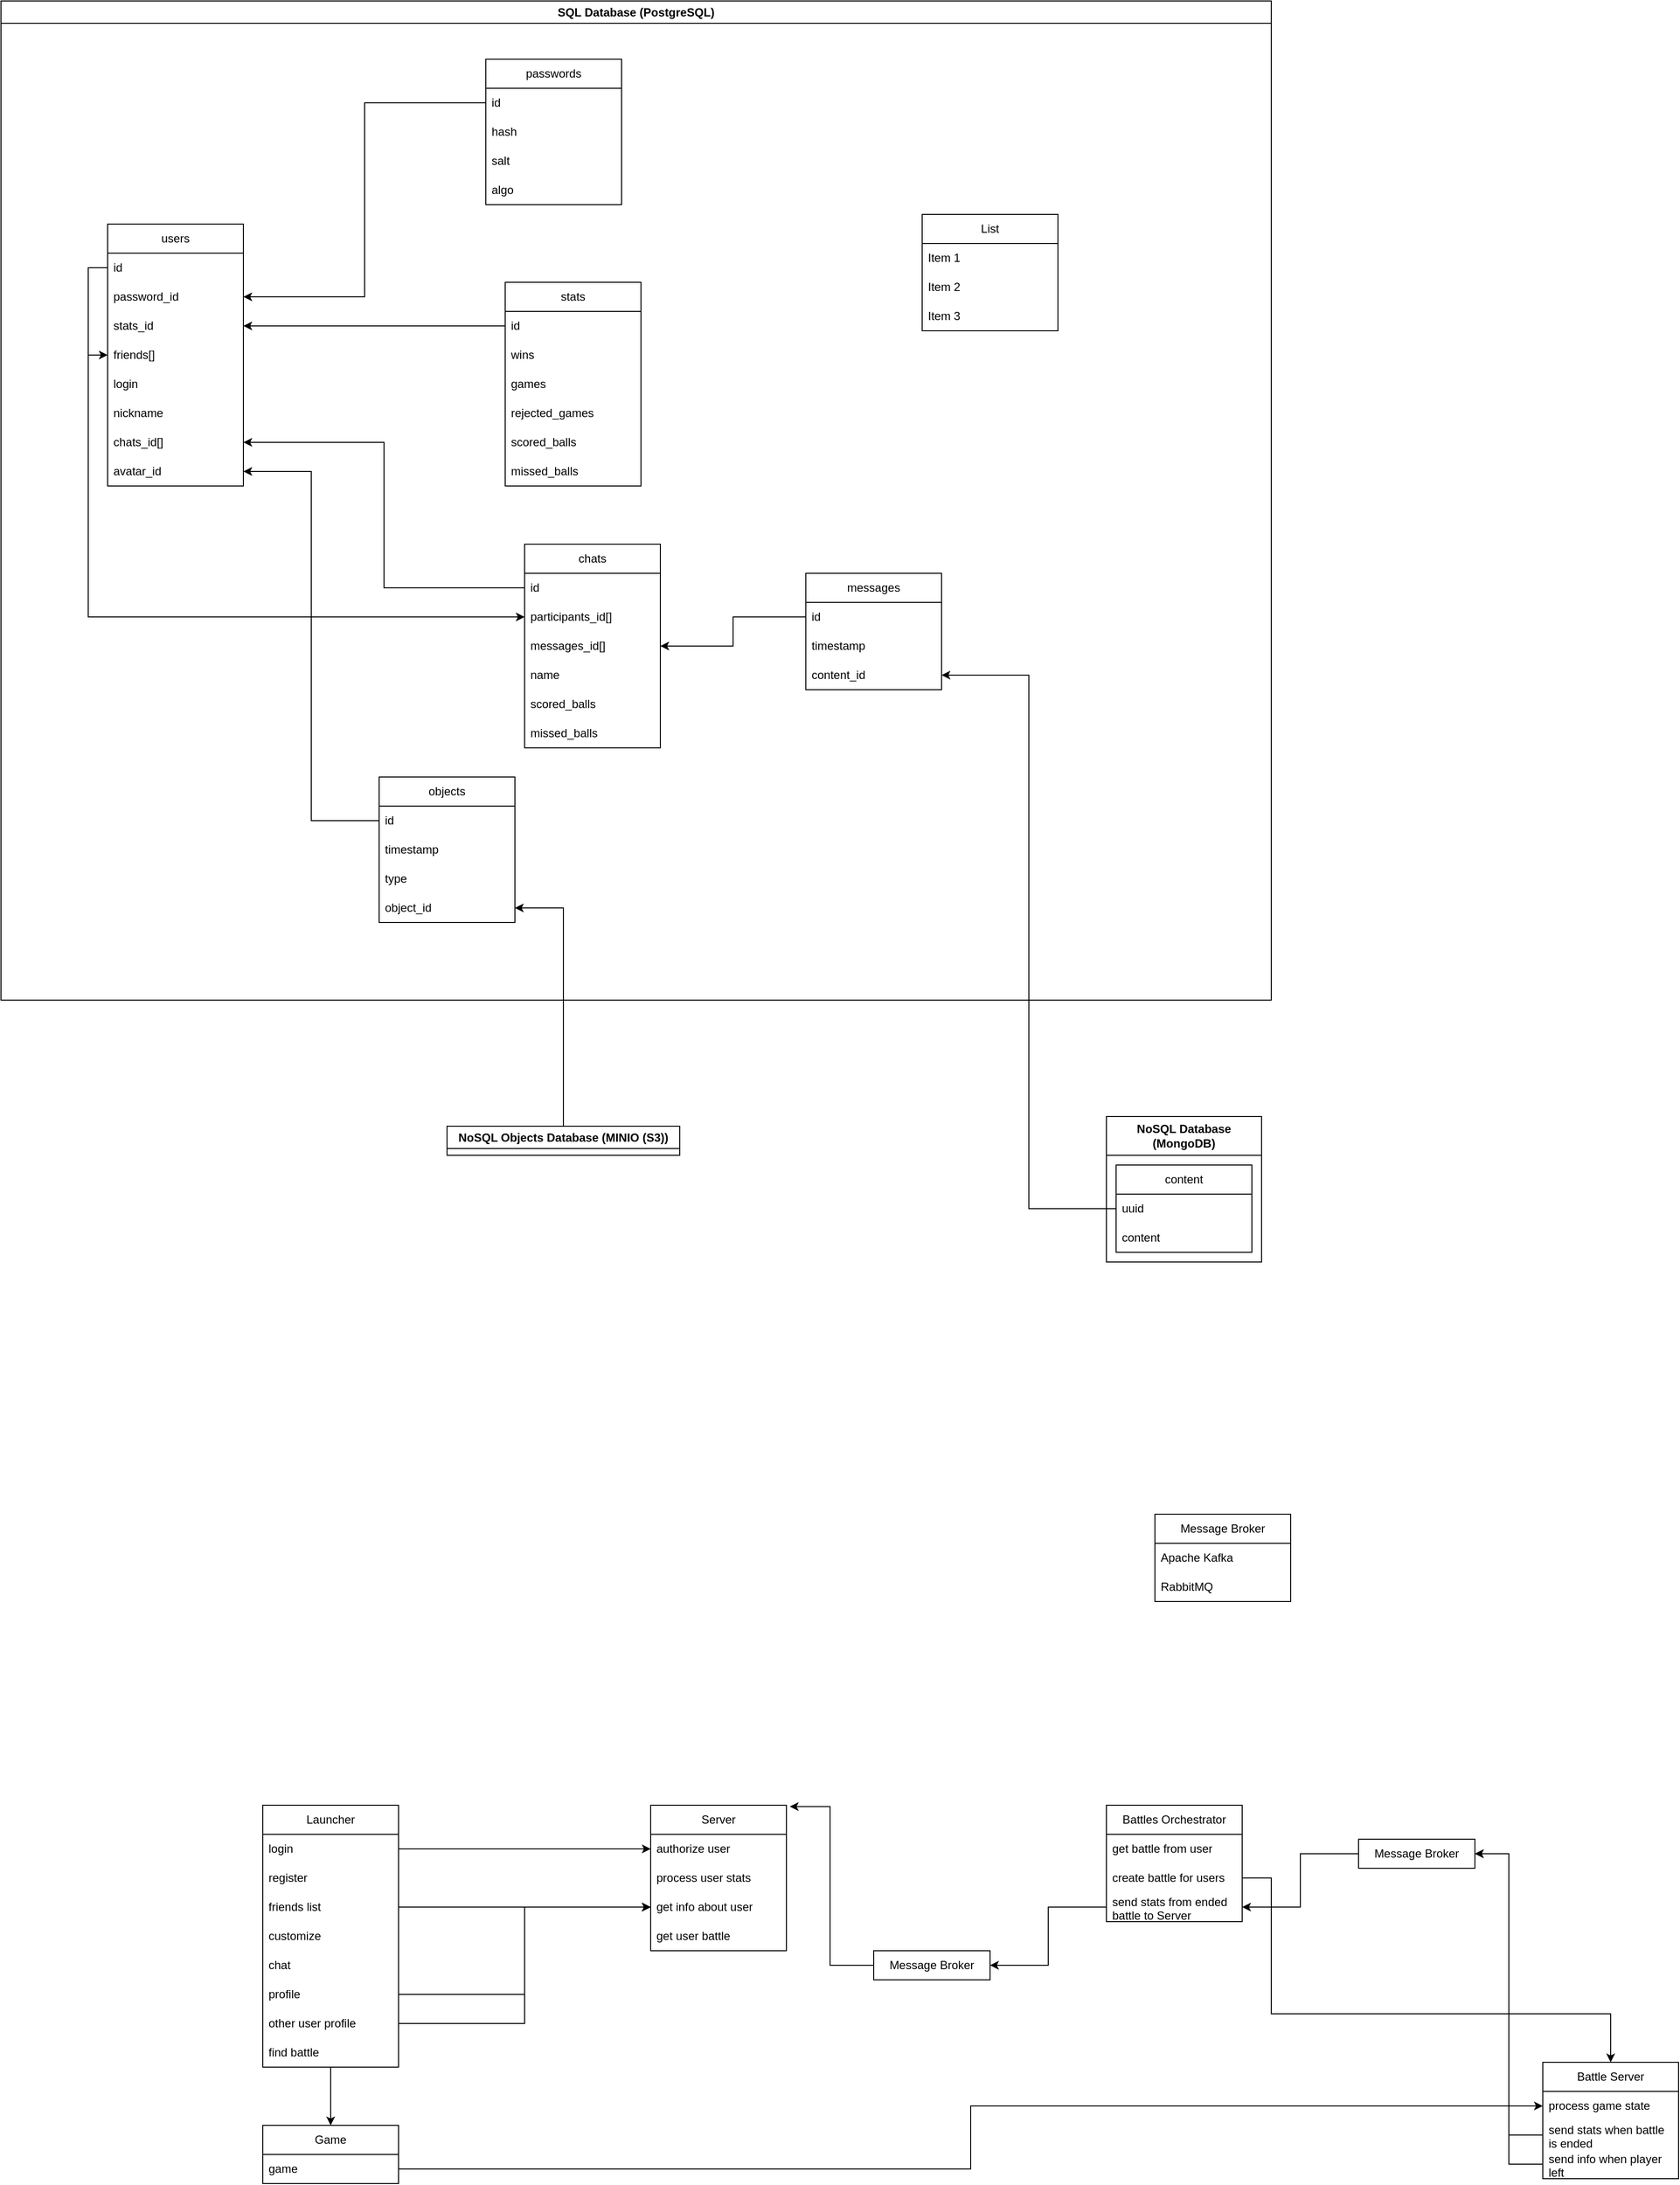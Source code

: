 <mxfile version="22.1.2" type="device">
  <diagram id="R2lEEEUBdFMjLlhIrx00" name="Page-1">
    <mxGraphModel dx="1510" dy="3443" grid="1" gridSize="10" guides="1" tooltips="1" connect="1" arrows="1" fold="1" page="1" pageScale="1" pageWidth="850" pageHeight="1100" math="0" shadow="0" extFonts="Permanent Marker^https://fonts.googleapis.com/css?family=Permanent+Marker">
      <root>
        <mxCell id="0" />
        <mxCell id="1" parent="0" />
        <mxCell id="B-NPY96xPKwlOINnDsJd-85" style="edgeStyle=orthogonalEdgeStyle;rounded=0;orthogonalLoop=1;jettySize=auto;html=1;entryX=0.5;entryY=0;entryDx=0;entryDy=0;" parent="1" source="B-NPY96xPKwlOINnDsJd-5" target="B-NPY96xPKwlOINnDsJd-46" edge="1">
          <mxGeometry relative="1" as="geometry" />
        </mxCell>
        <mxCell id="B-NPY96xPKwlOINnDsJd-5" value="Launcher" style="swimlane;fontStyle=0;childLayout=stackLayout;horizontal=1;startSize=30;horizontalStack=0;resizeParent=1;resizeParentMax=0;resizeLast=0;collapsible=1;marginBottom=0;whiteSpace=wrap;html=1;" parent="1" vertex="1">
          <mxGeometry x="160" y="350" width="140" height="270" as="geometry" />
        </mxCell>
        <mxCell id="B-NPY96xPKwlOINnDsJd-6" value="login" style="text;strokeColor=none;fillColor=none;align=left;verticalAlign=middle;spacingLeft=4;spacingRight=4;overflow=hidden;points=[[0,0.5],[1,0.5]];portConstraint=eastwest;rotatable=0;whiteSpace=wrap;html=1;" parent="B-NPY96xPKwlOINnDsJd-5" vertex="1">
          <mxGeometry y="30" width="140" height="30" as="geometry" />
        </mxCell>
        <mxCell id="MlNCZuPu-JbahkW_fFTM-1" value="register" style="text;strokeColor=none;fillColor=none;align=left;verticalAlign=middle;spacingLeft=4;spacingRight=4;overflow=hidden;points=[[0,0.5],[1,0.5]];portConstraint=eastwest;rotatable=0;whiteSpace=wrap;html=1;" parent="B-NPY96xPKwlOINnDsJd-5" vertex="1">
          <mxGeometry y="60" width="140" height="30" as="geometry" />
        </mxCell>
        <mxCell id="B-NPY96xPKwlOINnDsJd-7" value="friends list" style="text;strokeColor=none;fillColor=none;align=left;verticalAlign=middle;spacingLeft=4;spacingRight=4;overflow=hidden;points=[[0,0.5],[1,0.5]];portConstraint=eastwest;rotatable=0;whiteSpace=wrap;html=1;" parent="B-NPY96xPKwlOINnDsJd-5" vertex="1">
          <mxGeometry y="90" width="140" height="30" as="geometry" />
        </mxCell>
        <mxCell id="B-NPY96xPKwlOINnDsJd-8" value="customize" style="text;strokeColor=none;fillColor=none;align=left;verticalAlign=middle;spacingLeft=4;spacingRight=4;overflow=hidden;points=[[0,0.5],[1,0.5]];portConstraint=eastwest;rotatable=0;whiteSpace=wrap;html=1;" parent="B-NPY96xPKwlOINnDsJd-5" vertex="1">
          <mxGeometry y="120" width="140" height="30" as="geometry" />
        </mxCell>
        <mxCell id="B-NPY96xPKwlOINnDsJd-21" value="chat" style="text;strokeColor=none;fillColor=none;align=left;verticalAlign=middle;spacingLeft=4;spacingRight=4;overflow=hidden;points=[[0,0.5],[1,0.5]];portConstraint=eastwest;rotatable=0;whiteSpace=wrap;html=1;" parent="B-NPY96xPKwlOINnDsJd-5" vertex="1">
          <mxGeometry y="150" width="140" height="30" as="geometry" />
        </mxCell>
        <mxCell id="B-NPY96xPKwlOINnDsJd-22" value="profile" style="text;strokeColor=none;fillColor=none;align=left;verticalAlign=middle;spacingLeft=4;spacingRight=4;overflow=hidden;points=[[0,0.5],[1,0.5]];portConstraint=eastwest;rotatable=0;whiteSpace=wrap;html=1;" parent="B-NPY96xPKwlOINnDsJd-5" vertex="1">
          <mxGeometry y="180" width="140" height="30" as="geometry" />
        </mxCell>
        <mxCell id="B-NPY96xPKwlOINnDsJd-23" value="other user profile" style="text;strokeColor=none;fillColor=none;align=left;verticalAlign=middle;spacingLeft=4;spacingRight=4;overflow=hidden;points=[[0,0.5],[1,0.5]];portConstraint=eastwest;rotatable=0;whiteSpace=wrap;html=1;" parent="B-NPY96xPKwlOINnDsJd-5" vertex="1">
          <mxGeometry y="210" width="140" height="30" as="geometry" />
        </mxCell>
        <mxCell id="B-NPY96xPKwlOINnDsJd-24" value="find battle" style="text;strokeColor=none;fillColor=none;align=left;verticalAlign=middle;spacingLeft=4;spacingRight=4;overflow=hidden;points=[[0,0.5],[1,0.5]];portConstraint=eastwest;rotatable=0;whiteSpace=wrap;html=1;" parent="B-NPY96xPKwlOINnDsJd-5" vertex="1">
          <mxGeometry y="240" width="140" height="30" as="geometry" />
        </mxCell>
        <mxCell id="B-NPY96xPKwlOINnDsJd-9" value="Server" style="swimlane;fontStyle=0;childLayout=stackLayout;horizontal=1;startSize=30;horizontalStack=0;resizeParent=1;resizeParentMax=0;resizeLast=0;collapsible=1;marginBottom=0;whiteSpace=wrap;html=1;" parent="1" vertex="1">
          <mxGeometry x="560" y="350" width="140" height="150" as="geometry" />
        </mxCell>
        <mxCell id="B-NPY96xPKwlOINnDsJd-10" value="authorize user" style="text;strokeColor=none;fillColor=none;align=left;verticalAlign=middle;spacingLeft=4;spacingRight=4;overflow=hidden;points=[[0,0.5],[1,0.5]];portConstraint=eastwest;rotatable=0;whiteSpace=wrap;html=1;" parent="B-NPY96xPKwlOINnDsJd-9" vertex="1">
          <mxGeometry y="30" width="140" height="30" as="geometry" />
        </mxCell>
        <mxCell id="B-NPY96xPKwlOINnDsJd-11" value="process user stats" style="text;strokeColor=none;fillColor=none;align=left;verticalAlign=middle;spacingLeft=4;spacingRight=4;overflow=hidden;points=[[0,0.5],[1,0.5]];portConstraint=eastwest;rotatable=0;whiteSpace=wrap;html=1;" parent="B-NPY96xPKwlOINnDsJd-9" vertex="1">
          <mxGeometry y="60" width="140" height="30" as="geometry" />
        </mxCell>
        <mxCell id="B-NPY96xPKwlOINnDsJd-12" value="get info about user" style="text;strokeColor=none;fillColor=none;align=left;verticalAlign=middle;spacingLeft=4;spacingRight=4;overflow=hidden;points=[[0,0.5],[1,0.5]];portConstraint=eastwest;rotatable=0;whiteSpace=wrap;html=1;" parent="B-NPY96xPKwlOINnDsJd-9" vertex="1">
          <mxGeometry y="90" width="140" height="30" as="geometry" />
        </mxCell>
        <mxCell id="B-NPY96xPKwlOINnDsJd-38" value="get user battle" style="text;strokeColor=none;fillColor=none;align=left;verticalAlign=middle;spacingLeft=4;spacingRight=4;overflow=hidden;points=[[0,0.5],[1,0.5]];portConstraint=eastwest;rotatable=0;whiteSpace=wrap;html=1;" parent="B-NPY96xPKwlOINnDsJd-9" vertex="1">
          <mxGeometry y="120" width="140" height="30" as="geometry" />
        </mxCell>
        <mxCell id="B-NPY96xPKwlOINnDsJd-13" value="Battles&amp;nbsp;Orchestrator" style="swimlane;fontStyle=0;childLayout=stackLayout;horizontal=1;startSize=30;horizontalStack=0;resizeParent=1;resizeParentMax=0;resizeLast=0;collapsible=1;marginBottom=0;whiteSpace=wrap;html=1;" parent="1" vertex="1">
          <mxGeometry x="1030" y="350" width="140" height="120" as="geometry" />
        </mxCell>
        <mxCell id="B-NPY96xPKwlOINnDsJd-14" value="get battle from user" style="text;strokeColor=none;fillColor=none;align=left;verticalAlign=middle;spacingLeft=4;spacingRight=4;overflow=hidden;points=[[0,0.5],[1,0.5]];portConstraint=eastwest;rotatable=0;whiteSpace=wrap;html=1;" parent="B-NPY96xPKwlOINnDsJd-13" vertex="1">
          <mxGeometry y="30" width="140" height="30" as="geometry" />
        </mxCell>
        <mxCell id="B-NPY96xPKwlOINnDsJd-15" value="create battle for users" style="text;strokeColor=none;fillColor=none;align=left;verticalAlign=middle;spacingLeft=4;spacingRight=4;overflow=hidden;points=[[0,0.5],[1,0.5]];portConstraint=eastwest;rotatable=0;whiteSpace=wrap;html=1;" parent="B-NPY96xPKwlOINnDsJd-13" vertex="1">
          <mxGeometry y="60" width="140" height="30" as="geometry" />
        </mxCell>
        <mxCell id="B-NPY96xPKwlOINnDsJd-16" value="send stats from ended battle to Server" style="text;strokeColor=none;fillColor=none;align=left;verticalAlign=middle;spacingLeft=4;spacingRight=4;overflow=hidden;points=[[0,0.5],[1,0.5]];portConstraint=eastwest;rotatable=0;whiteSpace=wrap;html=1;" parent="B-NPY96xPKwlOINnDsJd-13" vertex="1">
          <mxGeometry y="90" width="140" height="30" as="geometry" />
        </mxCell>
        <mxCell id="B-NPY96xPKwlOINnDsJd-17" value="Battle Server" style="swimlane;fontStyle=0;childLayout=stackLayout;horizontal=1;startSize=30;horizontalStack=0;resizeParent=1;resizeParentMax=0;resizeLast=0;collapsible=1;marginBottom=0;whiteSpace=wrap;html=1;" parent="1" vertex="1">
          <mxGeometry x="1480" y="615" width="140" height="120" as="geometry" />
        </mxCell>
        <mxCell id="B-NPY96xPKwlOINnDsJd-18" value="process game state" style="text;strokeColor=none;fillColor=none;align=left;verticalAlign=middle;spacingLeft=4;spacingRight=4;overflow=hidden;points=[[0,0.5],[1,0.5]];portConstraint=eastwest;rotatable=0;whiteSpace=wrap;html=1;" parent="B-NPY96xPKwlOINnDsJd-17" vertex="1">
          <mxGeometry y="30" width="140" height="30" as="geometry" />
        </mxCell>
        <mxCell id="B-NPY96xPKwlOINnDsJd-19" value="send stats when battle is ended" style="text;strokeColor=none;fillColor=none;align=left;verticalAlign=middle;spacingLeft=4;spacingRight=4;overflow=hidden;points=[[0,0.5],[1,0.5]];portConstraint=eastwest;rotatable=0;whiteSpace=wrap;html=1;" parent="B-NPY96xPKwlOINnDsJd-17" vertex="1">
          <mxGeometry y="60" width="140" height="30" as="geometry" />
        </mxCell>
        <mxCell id="B-NPY96xPKwlOINnDsJd-44" value="send info when player left" style="text;strokeColor=none;fillColor=none;align=left;verticalAlign=middle;spacingLeft=4;spacingRight=4;overflow=hidden;points=[[0,0.5],[1,0.5]];portConstraint=eastwest;rotatable=0;whiteSpace=wrap;html=1;" parent="B-NPY96xPKwlOINnDsJd-17" vertex="1">
          <mxGeometry y="90" width="140" height="30" as="geometry" />
        </mxCell>
        <mxCell id="B-NPY96xPKwlOINnDsJd-32" style="edgeStyle=orthogonalEdgeStyle;rounded=0;orthogonalLoop=1;jettySize=auto;html=1;" parent="1" source="B-NPY96xPKwlOINnDsJd-6" target="B-NPY96xPKwlOINnDsJd-10" edge="1">
          <mxGeometry relative="1" as="geometry" />
        </mxCell>
        <mxCell id="B-NPY96xPKwlOINnDsJd-34" style="edgeStyle=orthogonalEdgeStyle;rounded=0;orthogonalLoop=1;jettySize=auto;html=1;" parent="1" source="B-NPY96xPKwlOINnDsJd-7" target="B-NPY96xPKwlOINnDsJd-12" edge="1">
          <mxGeometry relative="1" as="geometry" />
        </mxCell>
        <mxCell id="B-NPY96xPKwlOINnDsJd-37" style="edgeStyle=orthogonalEdgeStyle;rounded=0;orthogonalLoop=1;jettySize=auto;html=1;" parent="1" source="B-NPY96xPKwlOINnDsJd-23" target="B-NPY96xPKwlOINnDsJd-12" edge="1">
          <mxGeometry relative="1" as="geometry" />
        </mxCell>
        <mxCell id="B-NPY96xPKwlOINnDsJd-41" style="edgeStyle=orthogonalEdgeStyle;rounded=0;orthogonalLoop=1;jettySize=auto;html=1;" parent="1" source="B-NPY96xPKwlOINnDsJd-22" target="B-NPY96xPKwlOINnDsJd-12" edge="1">
          <mxGeometry relative="1" as="geometry" />
        </mxCell>
        <mxCell id="B-NPY96xPKwlOINnDsJd-46" value="Game" style="swimlane;fontStyle=0;childLayout=stackLayout;horizontal=1;startSize=30;horizontalStack=0;resizeParent=1;resizeParentMax=0;resizeLast=0;collapsible=1;marginBottom=0;whiteSpace=wrap;html=1;" parent="1" vertex="1">
          <mxGeometry x="160" y="680" width="140" height="60" as="geometry" />
        </mxCell>
        <mxCell id="B-NPY96xPKwlOINnDsJd-56" value="game" style="text;strokeColor=none;fillColor=none;align=left;verticalAlign=middle;spacingLeft=4;spacingRight=4;overflow=hidden;points=[[0,0.5],[1,0.5]];portConstraint=eastwest;rotatable=0;whiteSpace=wrap;html=1;" parent="B-NPY96xPKwlOINnDsJd-46" vertex="1">
          <mxGeometry y="30" width="140" height="30" as="geometry" />
        </mxCell>
        <mxCell id="B-NPY96xPKwlOINnDsJd-57" style="edgeStyle=orthogonalEdgeStyle;rounded=0;orthogonalLoop=1;jettySize=auto;html=1;" parent="1" source="B-NPY96xPKwlOINnDsJd-56" target="B-NPY96xPKwlOINnDsJd-18" edge="1">
          <mxGeometry relative="1" as="geometry" />
        </mxCell>
        <mxCell id="B-NPY96xPKwlOINnDsJd-88" style="edgeStyle=orthogonalEdgeStyle;rounded=0;orthogonalLoop=1;jettySize=auto;html=1;entryX=1;entryY=0.5;entryDx=0;entryDy=0;exitX=0;exitY=0.5;exitDx=0;exitDy=0;" parent="1" source="B-NPY96xPKwlOINnDsJd-90" target="B-NPY96xPKwlOINnDsJd-16" edge="1">
          <mxGeometry relative="1" as="geometry">
            <mxPoint x="1290" y="387.5" as="sourcePoint" />
          </mxGeometry>
        </mxCell>
        <mxCell id="B-NPY96xPKwlOINnDsJd-72" style="edgeStyle=orthogonalEdgeStyle;rounded=0;orthogonalLoop=1;jettySize=auto;html=1;exitX=0;exitY=0.5;exitDx=0;exitDy=0;entryX=1;entryY=0.5;entryDx=0;entryDy=0;" parent="1" source="B-NPY96xPKwlOINnDsJd-19" target="B-NPY96xPKwlOINnDsJd-90" edge="1">
          <mxGeometry relative="1" as="geometry">
            <mxPoint x="1430.98" y="383.9" as="targetPoint" />
          </mxGeometry>
        </mxCell>
        <mxCell id="B-NPY96xPKwlOINnDsJd-74" style="edgeStyle=orthogonalEdgeStyle;rounded=0;orthogonalLoop=1;jettySize=auto;html=1;exitX=0;exitY=0.5;exitDx=0;exitDy=0;entryX=1;entryY=0.5;entryDx=0;entryDy=0;" parent="1" source="B-NPY96xPKwlOINnDsJd-44" target="B-NPY96xPKwlOINnDsJd-90" edge="1">
          <mxGeometry relative="1" as="geometry">
            <mxPoint x="1430" y="387.5" as="targetPoint" />
          </mxGeometry>
        </mxCell>
        <mxCell id="B-NPY96xPKwlOINnDsJd-87" style="edgeStyle=orthogonalEdgeStyle;rounded=0;orthogonalLoop=1;jettySize=auto;html=1;exitX=1;exitY=0.5;exitDx=0;exitDy=0;entryX=0.5;entryY=0;entryDx=0;entryDy=0;" parent="1" source="B-NPY96xPKwlOINnDsJd-15" target="B-NPY96xPKwlOINnDsJd-17" edge="1">
          <mxGeometry relative="1" as="geometry">
            <Array as="points">
              <mxPoint x="1200" y="425" />
              <mxPoint x="1200" y="565" />
              <mxPoint x="1550" y="565" />
            </Array>
          </mxGeometry>
        </mxCell>
        <mxCell id="B-NPY96xPKwlOINnDsJd-89" value="SQL Database (PostgreSQL)" style="swimlane;whiteSpace=wrap;html=1;" parent="1" vertex="1">
          <mxGeometry x="-110" y="-1510" width="1310" height="1030" as="geometry" />
        </mxCell>
        <mxCell id="B-NPY96xPKwlOINnDsJd-92" value="users" style="swimlane;fontStyle=0;childLayout=stackLayout;horizontal=1;startSize=30;horizontalStack=0;resizeParent=1;resizeParentMax=0;resizeLast=0;collapsible=1;marginBottom=0;whiteSpace=wrap;html=1;" parent="B-NPY96xPKwlOINnDsJd-89" vertex="1">
          <mxGeometry x="110" y="230" width="140" height="270" as="geometry" />
        </mxCell>
        <mxCell id="fe62H-eUvxR6iTdu-nj1-1" style="edgeStyle=orthogonalEdgeStyle;rounded=0;orthogonalLoop=1;jettySize=auto;html=1;entryX=0;entryY=0.5;entryDx=0;entryDy=0;" parent="B-NPY96xPKwlOINnDsJd-92" source="B-NPY96xPKwlOINnDsJd-93" target="B-NPY96xPKwlOINnDsJd-118" edge="1">
          <mxGeometry relative="1" as="geometry" />
        </mxCell>
        <mxCell id="B-NPY96xPKwlOINnDsJd-93" value="id" style="text;strokeColor=none;fillColor=none;align=left;verticalAlign=middle;spacingLeft=4;spacingRight=4;overflow=hidden;points=[[0,0.5],[1,0.5]];portConstraint=eastwest;rotatable=0;whiteSpace=wrap;html=1;" parent="B-NPY96xPKwlOINnDsJd-92" vertex="1">
          <mxGeometry y="30" width="140" height="30" as="geometry" />
        </mxCell>
        <mxCell id="B-NPY96xPKwlOINnDsJd-94" value="password_id" style="text;strokeColor=none;fillColor=none;align=left;verticalAlign=middle;spacingLeft=4;spacingRight=4;overflow=hidden;points=[[0,0.5],[1,0.5]];portConstraint=eastwest;rotatable=0;whiteSpace=wrap;html=1;" parent="B-NPY96xPKwlOINnDsJd-92" vertex="1">
          <mxGeometry y="60" width="140" height="30" as="geometry" />
        </mxCell>
        <mxCell id="B-NPY96xPKwlOINnDsJd-119" value="stats_id&lt;br&gt;" style="text;strokeColor=none;fillColor=none;align=left;verticalAlign=middle;spacingLeft=4;spacingRight=4;overflow=hidden;points=[[0,0.5],[1,0.5]];portConstraint=eastwest;rotatable=0;whiteSpace=wrap;html=1;" parent="B-NPY96xPKwlOINnDsJd-92" vertex="1">
          <mxGeometry y="90" width="140" height="30" as="geometry" />
        </mxCell>
        <mxCell id="B-NPY96xPKwlOINnDsJd-118" value="friends[]" style="text;strokeColor=none;fillColor=none;align=left;verticalAlign=middle;spacingLeft=4;spacingRight=4;overflow=hidden;points=[[0,0.5],[1,0.5]];portConstraint=eastwest;rotatable=0;whiteSpace=wrap;html=1;" parent="B-NPY96xPKwlOINnDsJd-92" vertex="1">
          <mxGeometry y="120" width="140" height="30" as="geometry" />
        </mxCell>
        <mxCell id="B-NPY96xPKwlOINnDsJd-121" value="login" style="text;strokeColor=none;fillColor=none;align=left;verticalAlign=middle;spacingLeft=4;spacingRight=4;overflow=hidden;points=[[0,0.5],[1,0.5]];portConstraint=eastwest;rotatable=0;whiteSpace=wrap;html=1;" parent="B-NPY96xPKwlOINnDsJd-92" vertex="1">
          <mxGeometry y="150" width="140" height="30" as="geometry" />
        </mxCell>
        <mxCell id="B-NPY96xPKwlOINnDsJd-122" value="nickname" style="text;strokeColor=none;fillColor=none;align=left;verticalAlign=middle;spacingLeft=4;spacingRight=4;overflow=hidden;points=[[0,0.5],[1,0.5]];portConstraint=eastwest;rotatable=0;whiteSpace=wrap;html=1;" parent="B-NPY96xPKwlOINnDsJd-92" vertex="1">
          <mxGeometry y="180" width="140" height="30" as="geometry" />
        </mxCell>
        <mxCell id="B-NPY96xPKwlOINnDsJd-132" value="chats_id[]" style="text;strokeColor=none;fillColor=none;align=left;verticalAlign=middle;spacingLeft=4;spacingRight=4;overflow=hidden;points=[[0,0.5],[1,0.5]];portConstraint=eastwest;rotatable=0;whiteSpace=wrap;html=1;" parent="B-NPY96xPKwlOINnDsJd-92" vertex="1">
          <mxGeometry y="210" width="140" height="30" as="geometry" />
        </mxCell>
        <mxCell id="B-NPY96xPKwlOINnDsJd-163" value="avatar_id" style="text;strokeColor=none;fillColor=none;align=left;verticalAlign=middle;spacingLeft=4;spacingRight=4;overflow=hidden;points=[[0,0.5],[1,0.5]];portConstraint=eastwest;rotatable=0;whiteSpace=wrap;html=1;" parent="B-NPY96xPKwlOINnDsJd-92" vertex="1">
          <mxGeometry y="240" width="140" height="30" as="geometry" />
        </mxCell>
        <mxCell id="B-NPY96xPKwlOINnDsJd-108" value="passwords" style="swimlane;fontStyle=0;childLayout=stackLayout;horizontal=1;startSize=30;horizontalStack=0;resizeParent=1;resizeParentMax=0;resizeLast=0;collapsible=1;marginBottom=0;whiteSpace=wrap;html=1;rounded=0;shadow=0;glass=0;" parent="B-NPY96xPKwlOINnDsJd-89" vertex="1">
          <mxGeometry x="500" y="60" width="140" height="150" as="geometry" />
        </mxCell>
        <mxCell id="B-NPY96xPKwlOINnDsJd-109" value="id" style="text;strokeColor=none;fillColor=none;align=left;verticalAlign=middle;spacingLeft=4;spacingRight=4;overflow=hidden;points=[[0,0.5],[1,0.5]];portConstraint=eastwest;rotatable=0;whiteSpace=wrap;html=1;" parent="B-NPY96xPKwlOINnDsJd-108" vertex="1">
          <mxGeometry y="30" width="140" height="30" as="geometry" />
        </mxCell>
        <mxCell id="B-NPY96xPKwlOINnDsJd-110" value="hash" style="text;strokeColor=none;fillColor=none;align=left;verticalAlign=middle;spacingLeft=4;spacingRight=4;overflow=hidden;points=[[0,0.5],[1,0.5]];portConstraint=eastwest;rotatable=0;whiteSpace=wrap;html=1;" parent="B-NPY96xPKwlOINnDsJd-108" vertex="1">
          <mxGeometry y="60" width="140" height="30" as="geometry" />
        </mxCell>
        <mxCell id="B-NPY96xPKwlOINnDsJd-111" value="salt" style="text;strokeColor=none;fillColor=none;align=left;verticalAlign=middle;spacingLeft=4;spacingRight=4;overflow=hidden;points=[[0,0.5],[1,0.5]];portConstraint=eastwest;rotatable=0;whiteSpace=wrap;html=1;" parent="B-NPY96xPKwlOINnDsJd-108" vertex="1">
          <mxGeometry y="90" width="140" height="30" as="geometry" />
        </mxCell>
        <mxCell id="B-NPY96xPKwlOINnDsJd-114" value="algo" style="text;strokeColor=none;fillColor=none;align=left;verticalAlign=middle;spacingLeft=4;spacingRight=4;overflow=hidden;points=[[0,0.5],[1,0.5]];portConstraint=eastwest;rotatable=0;whiteSpace=wrap;html=1;" parent="B-NPY96xPKwlOINnDsJd-108" vertex="1">
          <mxGeometry y="120" width="140" height="30" as="geometry" />
        </mxCell>
        <mxCell id="B-NPY96xPKwlOINnDsJd-100" value="stats" style="swimlane;fontStyle=0;childLayout=stackLayout;horizontal=1;startSize=30;horizontalStack=0;resizeParent=1;resizeParentMax=0;resizeLast=0;collapsible=1;marginBottom=0;whiteSpace=wrap;html=1;" parent="B-NPY96xPKwlOINnDsJd-89" vertex="1">
          <mxGeometry x="520" y="290" width="140" height="210" as="geometry" />
        </mxCell>
        <mxCell id="B-NPY96xPKwlOINnDsJd-101" value="id" style="text;strokeColor=none;fillColor=none;align=left;verticalAlign=middle;spacingLeft=4;spacingRight=4;overflow=hidden;points=[[0,0.5],[1,0.5]];portConstraint=eastwest;rotatable=0;whiteSpace=wrap;html=1;" parent="B-NPY96xPKwlOINnDsJd-100" vertex="1">
          <mxGeometry y="30" width="140" height="30" as="geometry" />
        </mxCell>
        <mxCell id="B-NPY96xPKwlOINnDsJd-102" value="wins" style="text;strokeColor=none;fillColor=none;align=left;verticalAlign=middle;spacingLeft=4;spacingRight=4;overflow=hidden;points=[[0,0.5],[1,0.5]];portConstraint=eastwest;rotatable=0;whiteSpace=wrap;html=1;" parent="B-NPY96xPKwlOINnDsJd-100" vertex="1">
          <mxGeometry y="60" width="140" height="30" as="geometry" />
        </mxCell>
        <mxCell id="B-NPY96xPKwlOINnDsJd-103" value="games" style="text;strokeColor=none;fillColor=none;align=left;verticalAlign=middle;spacingLeft=4;spacingRight=4;overflow=hidden;points=[[0,0.5],[1,0.5]];portConstraint=eastwest;rotatable=0;whiteSpace=wrap;html=1;" parent="B-NPY96xPKwlOINnDsJd-100" vertex="1">
          <mxGeometry y="90" width="140" height="30" as="geometry" />
        </mxCell>
        <mxCell id="B-NPY96xPKwlOINnDsJd-123" value="rejected_games&lt;br&gt;" style="text;strokeColor=none;fillColor=none;align=left;verticalAlign=middle;spacingLeft=4;spacingRight=4;overflow=hidden;points=[[0,0.5],[1,0.5]];portConstraint=eastwest;rotatable=0;whiteSpace=wrap;html=1;" parent="B-NPY96xPKwlOINnDsJd-100" vertex="1">
          <mxGeometry y="120" width="140" height="30" as="geometry" />
        </mxCell>
        <mxCell id="B-NPY96xPKwlOINnDsJd-124" value="scored_balls&lt;br&gt;" style="text;strokeColor=none;fillColor=none;align=left;verticalAlign=middle;spacingLeft=4;spacingRight=4;overflow=hidden;points=[[0,0.5],[1,0.5]];portConstraint=eastwest;rotatable=0;whiteSpace=wrap;html=1;" parent="B-NPY96xPKwlOINnDsJd-100" vertex="1">
          <mxGeometry y="150" width="140" height="30" as="geometry" />
        </mxCell>
        <mxCell id="B-NPY96xPKwlOINnDsJd-131" value="missed_balls&lt;br&gt;" style="text;strokeColor=none;fillColor=none;align=left;verticalAlign=middle;spacingLeft=4;spacingRight=4;overflow=hidden;points=[[0,0.5],[1,0.5]];portConstraint=eastwest;rotatable=0;whiteSpace=wrap;html=1;" parent="B-NPY96xPKwlOINnDsJd-100" vertex="1">
          <mxGeometry y="180" width="140" height="30" as="geometry" />
        </mxCell>
        <mxCell id="B-NPY96xPKwlOINnDsJd-96" value="List" style="swimlane;fontStyle=0;childLayout=stackLayout;horizontal=1;startSize=30;horizontalStack=0;resizeParent=1;resizeParentMax=0;resizeLast=0;collapsible=1;marginBottom=0;whiteSpace=wrap;html=1;" parent="B-NPY96xPKwlOINnDsJd-89" vertex="1">
          <mxGeometry x="950" y="220" width="140" height="120" as="geometry" />
        </mxCell>
        <mxCell id="B-NPY96xPKwlOINnDsJd-97" value="Item 1" style="text;strokeColor=none;fillColor=none;align=left;verticalAlign=middle;spacingLeft=4;spacingRight=4;overflow=hidden;points=[[0,0.5],[1,0.5]];portConstraint=eastwest;rotatable=0;whiteSpace=wrap;html=1;" parent="B-NPY96xPKwlOINnDsJd-96" vertex="1">
          <mxGeometry y="30" width="140" height="30" as="geometry" />
        </mxCell>
        <mxCell id="B-NPY96xPKwlOINnDsJd-98" value="Item 2" style="text;strokeColor=none;fillColor=none;align=left;verticalAlign=middle;spacingLeft=4;spacingRight=4;overflow=hidden;points=[[0,0.5],[1,0.5]];portConstraint=eastwest;rotatable=0;whiteSpace=wrap;html=1;" parent="B-NPY96xPKwlOINnDsJd-96" vertex="1">
          <mxGeometry y="60" width="140" height="30" as="geometry" />
        </mxCell>
        <mxCell id="B-NPY96xPKwlOINnDsJd-99" value="Item 3" style="text;strokeColor=none;fillColor=none;align=left;verticalAlign=middle;spacingLeft=4;spacingRight=4;overflow=hidden;points=[[0,0.5],[1,0.5]];portConstraint=eastwest;rotatable=0;whiteSpace=wrap;html=1;" parent="B-NPY96xPKwlOINnDsJd-96" vertex="1">
          <mxGeometry y="90" width="140" height="30" as="geometry" />
        </mxCell>
        <mxCell id="B-NPY96xPKwlOINnDsJd-117" style="edgeStyle=orthogonalEdgeStyle;rounded=0;orthogonalLoop=1;jettySize=auto;html=1;exitX=0;exitY=0.5;exitDx=0;exitDy=0;entryX=1;entryY=0.5;entryDx=0;entryDy=0;" parent="B-NPY96xPKwlOINnDsJd-89" source="B-NPY96xPKwlOINnDsJd-109" target="B-NPY96xPKwlOINnDsJd-94" edge="1">
          <mxGeometry relative="1" as="geometry" />
        </mxCell>
        <mxCell id="B-NPY96xPKwlOINnDsJd-120" style="edgeStyle=orthogonalEdgeStyle;rounded=0;orthogonalLoop=1;jettySize=auto;html=1;exitX=0;exitY=0.5;exitDx=0;exitDy=0;entryX=1;entryY=0.5;entryDx=0;entryDy=0;" parent="B-NPY96xPKwlOINnDsJd-89" source="B-NPY96xPKwlOINnDsJd-101" target="B-NPY96xPKwlOINnDsJd-119" edge="1">
          <mxGeometry relative="1" as="geometry" />
        </mxCell>
        <mxCell id="B-NPY96xPKwlOINnDsJd-133" value="chats" style="swimlane;fontStyle=0;childLayout=stackLayout;horizontal=1;startSize=30;horizontalStack=0;resizeParent=1;resizeParentMax=0;resizeLast=0;collapsible=1;marginBottom=0;whiteSpace=wrap;html=1;" parent="B-NPY96xPKwlOINnDsJd-89" vertex="1">
          <mxGeometry x="540" y="560" width="140" height="210" as="geometry" />
        </mxCell>
        <mxCell id="B-NPY96xPKwlOINnDsJd-134" value="id" style="text;strokeColor=none;fillColor=none;align=left;verticalAlign=middle;spacingLeft=4;spacingRight=4;overflow=hidden;points=[[0,0.5],[1,0.5]];portConstraint=eastwest;rotatable=0;whiteSpace=wrap;html=1;" parent="B-NPY96xPKwlOINnDsJd-133" vertex="1">
          <mxGeometry y="30" width="140" height="30" as="geometry" />
        </mxCell>
        <mxCell id="B-NPY96xPKwlOINnDsJd-135" value="participants_id[]" style="text;strokeColor=none;fillColor=none;align=left;verticalAlign=middle;spacingLeft=4;spacingRight=4;overflow=hidden;points=[[0,0.5],[1,0.5]];portConstraint=eastwest;rotatable=0;whiteSpace=wrap;html=1;" parent="B-NPY96xPKwlOINnDsJd-133" vertex="1">
          <mxGeometry y="60" width="140" height="30" as="geometry" />
        </mxCell>
        <mxCell id="B-NPY96xPKwlOINnDsJd-136" value="messages_id[]" style="text;strokeColor=none;fillColor=none;align=left;verticalAlign=middle;spacingLeft=4;spacingRight=4;overflow=hidden;points=[[0,0.5],[1,0.5]];portConstraint=eastwest;rotatable=0;whiteSpace=wrap;html=1;" parent="B-NPY96xPKwlOINnDsJd-133" vertex="1">
          <mxGeometry y="90" width="140" height="30" as="geometry" />
        </mxCell>
        <mxCell id="B-NPY96xPKwlOINnDsJd-137" value="name" style="text;strokeColor=none;fillColor=none;align=left;verticalAlign=middle;spacingLeft=4;spacingRight=4;overflow=hidden;points=[[0,0.5],[1,0.5]];portConstraint=eastwest;rotatable=0;whiteSpace=wrap;html=1;" parent="B-NPY96xPKwlOINnDsJd-133" vertex="1">
          <mxGeometry y="120" width="140" height="30" as="geometry" />
        </mxCell>
        <mxCell id="B-NPY96xPKwlOINnDsJd-138" value="scored_balls&lt;br&gt;" style="text;strokeColor=none;fillColor=none;align=left;verticalAlign=middle;spacingLeft=4;spacingRight=4;overflow=hidden;points=[[0,0.5],[1,0.5]];portConstraint=eastwest;rotatable=0;whiteSpace=wrap;html=1;" parent="B-NPY96xPKwlOINnDsJd-133" vertex="1">
          <mxGeometry y="150" width="140" height="30" as="geometry" />
        </mxCell>
        <mxCell id="B-NPY96xPKwlOINnDsJd-139" value="missed_balls&lt;br&gt;" style="text;strokeColor=none;fillColor=none;align=left;verticalAlign=middle;spacingLeft=4;spacingRight=4;overflow=hidden;points=[[0,0.5],[1,0.5]];portConstraint=eastwest;rotatable=0;whiteSpace=wrap;html=1;" parent="B-NPY96xPKwlOINnDsJd-133" vertex="1">
          <mxGeometry y="180" width="140" height="30" as="geometry" />
        </mxCell>
        <mxCell id="B-NPY96xPKwlOINnDsJd-140" style="edgeStyle=orthogonalEdgeStyle;rounded=0;orthogonalLoop=1;jettySize=auto;html=1;exitX=0;exitY=0.5;exitDx=0;exitDy=0;entryX=1;entryY=0.5;entryDx=0;entryDy=0;" parent="B-NPY96xPKwlOINnDsJd-89" source="B-NPY96xPKwlOINnDsJd-134" target="B-NPY96xPKwlOINnDsJd-132" edge="1">
          <mxGeometry relative="1" as="geometry" />
        </mxCell>
        <mxCell id="B-NPY96xPKwlOINnDsJd-143" style="edgeStyle=orthogonalEdgeStyle;rounded=0;orthogonalLoop=1;jettySize=auto;html=1;entryX=0;entryY=0.5;entryDx=0;entryDy=0;" parent="B-NPY96xPKwlOINnDsJd-89" source="B-NPY96xPKwlOINnDsJd-93" target="B-NPY96xPKwlOINnDsJd-135" edge="1">
          <mxGeometry relative="1" as="geometry">
            <Array as="points">
              <mxPoint x="90" y="275" />
              <mxPoint x="90" y="635" />
            </Array>
          </mxGeometry>
        </mxCell>
        <mxCell id="B-NPY96xPKwlOINnDsJd-151" value="messages" style="swimlane;fontStyle=0;childLayout=stackLayout;horizontal=1;startSize=30;horizontalStack=0;resizeParent=1;resizeParentMax=0;resizeLast=0;collapsible=1;marginBottom=0;whiteSpace=wrap;html=1;" parent="B-NPY96xPKwlOINnDsJd-89" vertex="1">
          <mxGeometry x="830" y="590" width="140" height="120" as="geometry" />
        </mxCell>
        <mxCell id="B-NPY96xPKwlOINnDsJd-152" value="id" style="text;strokeColor=none;fillColor=none;align=left;verticalAlign=middle;spacingLeft=4;spacingRight=4;overflow=hidden;points=[[0,0.5],[1,0.5]];portConstraint=eastwest;rotatable=0;whiteSpace=wrap;html=1;" parent="B-NPY96xPKwlOINnDsJd-151" vertex="1">
          <mxGeometry y="30" width="140" height="30" as="geometry" />
        </mxCell>
        <mxCell id="B-NPY96xPKwlOINnDsJd-153" value="timestamp" style="text;strokeColor=none;fillColor=none;align=left;verticalAlign=middle;spacingLeft=4;spacingRight=4;overflow=hidden;points=[[0,0.5],[1,0.5]];portConstraint=eastwest;rotatable=0;whiteSpace=wrap;html=1;" parent="B-NPY96xPKwlOINnDsJd-151" vertex="1">
          <mxGeometry y="60" width="140" height="30" as="geometry" />
        </mxCell>
        <mxCell id="B-NPY96xPKwlOINnDsJd-154" value="content_id" style="text;strokeColor=none;fillColor=none;align=left;verticalAlign=middle;spacingLeft=4;spacingRight=4;overflow=hidden;points=[[0,0.5],[1,0.5]];portConstraint=eastwest;rotatable=0;whiteSpace=wrap;html=1;" parent="B-NPY96xPKwlOINnDsJd-151" vertex="1">
          <mxGeometry y="90" width="140" height="30" as="geometry" />
        </mxCell>
        <mxCell id="B-NPY96xPKwlOINnDsJd-156" style="edgeStyle=orthogonalEdgeStyle;rounded=0;orthogonalLoop=1;jettySize=auto;html=1;entryX=1;entryY=0.5;entryDx=0;entryDy=0;" parent="B-NPY96xPKwlOINnDsJd-89" source="B-NPY96xPKwlOINnDsJd-152" target="B-NPY96xPKwlOINnDsJd-136" edge="1">
          <mxGeometry relative="1" as="geometry" />
        </mxCell>
        <mxCell id="B-NPY96xPKwlOINnDsJd-170" value="objects" style="swimlane;fontStyle=0;childLayout=stackLayout;horizontal=1;startSize=30;horizontalStack=0;resizeParent=1;resizeParentMax=0;resizeLast=0;collapsible=1;marginBottom=0;whiteSpace=wrap;html=1;" parent="B-NPY96xPKwlOINnDsJd-89" vertex="1">
          <mxGeometry x="390" y="800" width="140" height="150" as="geometry" />
        </mxCell>
        <mxCell id="B-NPY96xPKwlOINnDsJd-171" value="id" style="text;strokeColor=none;fillColor=none;align=left;verticalAlign=middle;spacingLeft=4;spacingRight=4;overflow=hidden;points=[[0,0.5],[1,0.5]];portConstraint=eastwest;rotatable=0;whiteSpace=wrap;html=1;" parent="B-NPY96xPKwlOINnDsJd-170" vertex="1">
          <mxGeometry y="30" width="140" height="30" as="geometry" />
        </mxCell>
        <mxCell id="B-NPY96xPKwlOINnDsJd-172" value="timestamp" style="text;strokeColor=none;fillColor=none;align=left;verticalAlign=middle;spacingLeft=4;spacingRight=4;overflow=hidden;points=[[0,0.5],[1,0.5]];portConstraint=eastwest;rotatable=0;whiteSpace=wrap;html=1;" parent="B-NPY96xPKwlOINnDsJd-170" vertex="1">
          <mxGeometry y="60" width="140" height="30" as="geometry" />
        </mxCell>
        <mxCell id="B-NPY96xPKwlOINnDsJd-175" value="type" style="text;strokeColor=none;fillColor=none;align=left;verticalAlign=middle;spacingLeft=4;spacingRight=4;overflow=hidden;points=[[0,0.5],[1,0.5]];portConstraint=eastwest;rotatable=0;whiteSpace=wrap;html=1;" parent="B-NPY96xPKwlOINnDsJd-170" vertex="1">
          <mxGeometry y="90" width="140" height="30" as="geometry" />
        </mxCell>
        <mxCell id="B-NPY96xPKwlOINnDsJd-173" value="object_id" style="text;strokeColor=none;fillColor=none;align=left;verticalAlign=middle;spacingLeft=4;spacingRight=4;overflow=hidden;points=[[0,0.5],[1,0.5]];portConstraint=eastwest;rotatable=0;whiteSpace=wrap;html=1;" parent="B-NPY96xPKwlOINnDsJd-170" vertex="1">
          <mxGeometry y="120" width="140" height="30" as="geometry" />
        </mxCell>
        <mxCell id="B-NPY96xPKwlOINnDsJd-174" style="edgeStyle=orthogonalEdgeStyle;rounded=0;orthogonalLoop=1;jettySize=auto;html=1;entryX=1;entryY=0.5;entryDx=0;entryDy=0;" parent="B-NPY96xPKwlOINnDsJd-89" source="B-NPY96xPKwlOINnDsJd-171" target="B-NPY96xPKwlOINnDsJd-163" edge="1">
          <mxGeometry relative="1" as="geometry" />
        </mxCell>
        <mxCell id="B-NPY96xPKwlOINnDsJd-90" value="Message Broker" style="rounded=0;whiteSpace=wrap;html=1;" parent="1" vertex="1">
          <mxGeometry x="1290" y="385" width="120" height="30" as="geometry" />
        </mxCell>
        <mxCell id="B-NPY96xPKwlOINnDsJd-91" value="Message Broker" style="rounded=0;whiteSpace=wrap;html=1;" parent="1" vertex="1">
          <mxGeometry x="790" y="500" width="120" height="30" as="geometry" />
        </mxCell>
        <mxCell id="B-NPY96xPKwlOINnDsJd-142" value="NoSQL Database (MongoDB)" style="swimlane;whiteSpace=wrap;html=1;startSize=40;" parent="1" vertex="1">
          <mxGeometry x="1030" y="-360" width="160" height="150" as="geometry" />
        </mxCell>
        <mxCell id="B-NPY96xPKwlOINnDsJd-157" value="content" style="swimlane;fontStyle=0;childLayout=stackLayout;horizontal=1;startSize=30;horizontalStack=0;resizeParent=1;resizeParentMax=0;resizeLast=0;collapsible=1;marginBottom=0;whiteSpace=wrap;html=1;" parent="B-NPY96xPKwlOINnDsJd-142" vertex="1">
          <mxGeometry x="10" y="50" width="140" height="90" as="geometry" />
        </mxCell>
        <mxCell id="B-NPY96xPKwlOINnDsJd-158" value="uuid" style="text;strokeColor=none;fillColor=none;align=left;verticalAlign=middle;spacingLeft=4;spacingRight=4;overflow=hidden;points=[[0,0.5],[1,0.5]];portConstraint=eastwest;rotatable=0;whiteSpace=wrap;html=1;" parent="B-NPY96xPKwlOINnDsJd-157" vertex="1">
          <mxGeometry y="30" width="140" height="30" as="geometry" />
        </mxCell>
        <mxCell id="B-NPY96xPKwlOINnDsJd-160" value="content" style="text;strokeColor=none;fillColor=none;align=left;verticalAlign=middle;spacingLeft=4;spacingRight=4;overflow=hidden;points=[[0,0.5],[1,0.5]];portConstraint=eastwest;rotatable=0;whiteSpace=wrap;html=1;" parent="B-NPY96xPKwlOINnDsJd-157" vertex="1">
          <mxGeometry y="60" width="140" height="30" as="geometry" />
        </mxCell>
        <mxCell id="B-NPY96xPKwlOINnDsJd-162" style="edgeStyle=orthogonalEdgeStyle;rounded=0;orthogonalLoop=1;jettySize=auto;html=1;entryX=1;entryY=0.5;entryDx=0;entryDy=0;" parent="1" source="B-NPY96xPKwlOINnDsJd-158" target="B-NPY96xPKwlOINnDsJd-154" edge="1">
          <mxGeometry relative="1" as="geometry" />
        </mxCell>
        <mxCell id="B-NPY96xPKwlOINnDsJd-176" style="edgeStyle=orthogonalEdgeStyle;rounded=0;orthogonalLoop=1;jettySize=auto;html=1;entryX=1;entryY=0.5;entryDx=0;entryDy=0;" parent="1" source="B-NPY96xPKwlOINnDsJd-164" target="B-NPY96xPKwlOINnDsJd-173" edge="1">
          <mxGeometry relative="1" as="geometry" />
        </mxCell>
        <mxCell id="B-NPY96xPKwlOINnDsJd-164" value="NoSQL Objects Database (MINIO (S3))" style="swimlane;whiteSpace=wrap;html=1;" parent="1" vertex="1" collapsed="1">
          <mxGeometry x="350" y="-350" width="240" height="30" as="geometry">
            <mxRectangle x="350" y="-350" width="310" height="60" as="alternateBounds" />
          </mxGeometry>
        </mxCell>
        <mxCell id="B-NPY96xPKwlOINnDsJd-178" value="Message Broker" style="swimlane;fontStyle=0;childLayout=stackLayout;horizontal=1;startSize=30;horizontalStack=0;resizeParent=1;resizeParentMax=0;resizeLast=0;collapsible=1;marginBottom=0;whiteSpace=wrap;html=1;" parent="1" vertex="1">
          <mxGeometry x="1080" y="50" width="140" height="90" as="geometry" />
        </mxCell>
        <mxCell id="B-NPY96xPKwlOINnDsJd-179" value="Apache Kafka" style="text;strokeColor=none;fillColor=none;align=left;verticalAlign=middle;spacingLeft=4;spacingRight=4;overflow=hidden;points=[[0,0.5],[1,0.5]];portConstraint=eastwest;rotatable=0;whiteSpace=wrap;html=1;" parent="B-NPY96xPKwlOINnDsJd-178" vertex="1">
          <mxGeometry y="30" width="140" height="30" as="geometry" />
        </mxCell>
        <mxCell id="B-NPY96xPKwlOINnDsJd-180" value="RabbitMQ" style="text;strokeColor=none;fillColor=none;align=left;verticalAlign=middle;spacingLeft=4;spacingRight=4;overflow=hidden;points=[[0,0.5],[1,0.5]];portConstraint=eastwest;rotatable=0;whiteSpace=wrap;html=1;" parent="B-NPY96xPKwlOINnDsJd-178" vertex="1">
          <mxGeometry y="60" width="140" height="30" as="geometry" />
        </mxCell>
        <mxCell id="B-NPY96xPKwlOINnDsJd-182" style="edgeStyle=orthogonalEdgeStyle;rounded=0;orthogonalLoop=1;jettySize=auto;html=1;entryX=1;entryY=0.5;entryDx=0;entryDy=0;" parent="1" source="B-NPY96xPKwlOINnDsJd-16" target="B-NPY96xPKwlOINnDsJd-91" edge="1">
          <mxGeometry relative="1" as="geometry" />
        </mxCell>
        <mxCell id="B-NPY96xPKwlOINnDsJd-183" style="edgeStyle=orthogonalEdgeStyle;rounded=0;orthogonalLoop=1;jettySize=auto;html=1;entryX=1.025;entryY=0.009;entryDx=0;entryDy=0;entryPerimeter=0;" parent="1" source="B-NPY96xPKwlOINnDsJd-91" target="B-NPY96xPKwlOINnDsJd-9" edge="1">
          <mxGeometry relative="1" as="geometry" />
        </mxCell>
      </root>
    </mxGraphModel>
  </diagram>
</mxfile>
